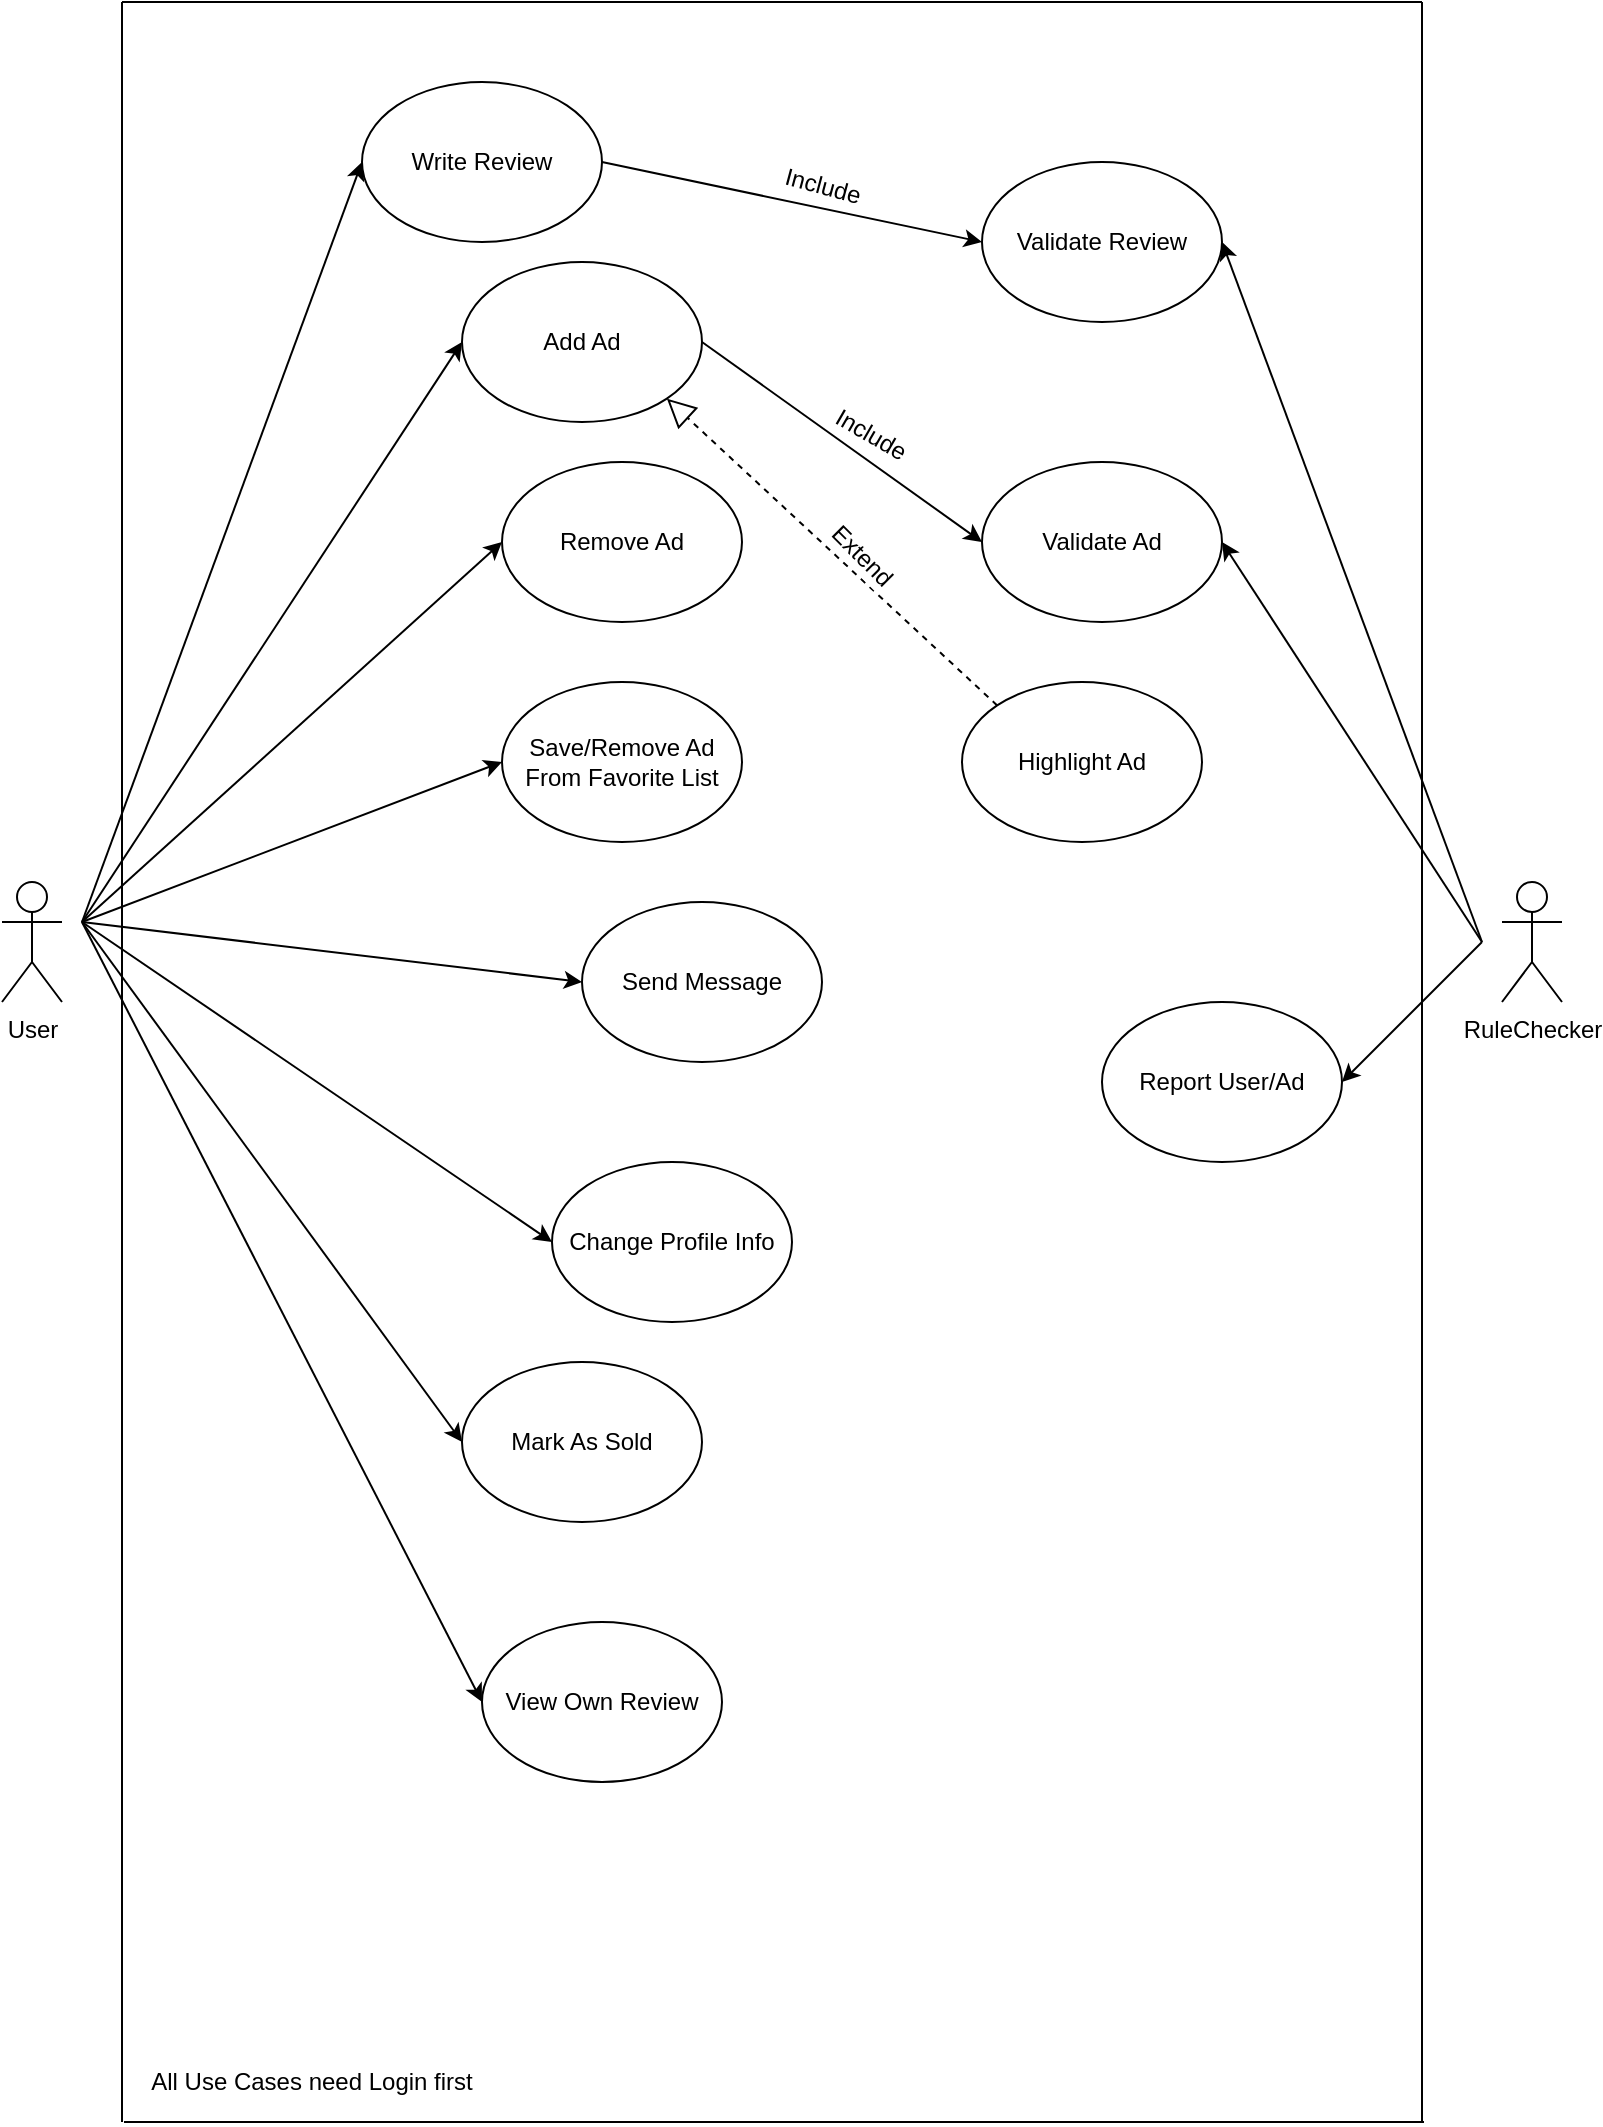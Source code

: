 <mxfile version="12.3.2" type="device" pages="1"><diagram id="X8aJo95dGc1MF3mB-wBi" name="Pagina-1"><mxGraphModel dx="1102" dy="652" grid="1" gridSize="10" guides="1" tooltips="1" connect="1" arrows="1" fold="1" page="1" pageScale="1" pageWidth="827" pageHeight="1169" math="0" shadow="0"><root><mxCell id="0"/><mxCell id="1" parent="0"/><mxCell id="Vvbo0D6gBcIAdBNo9u5k-7" value="RuleChecker" style="shape=umlActor;verticalLabelPosition=bottom;labelBackgroundColor=#ffffff;verticalAlign=top;html=1;outlineConnect=0;" parent="1" vertex="1"><mxGeometry x="770" y="470" width="30" height="60" as="geometry"/></mxCell><mxCell id="Vvbo0D6gBcIAdBNo9u5k-21" value="" style="endArrow=classic;html=1;entryX=0;entryY=0.5;entryDx=0;entryDy=0;" parent="1" target="Vvbo0D6gBcIAdBNo9u5k-8" edge="1"><mxGeometry width="50" height="50" relative="1" as="geometry"><mxPoint x="60" y="490" as="sourcePoint"/><mxPoint x="350" y="160" as="targetPoint"/></mxGeometry></mxCell><mxCell id="Vvbo0D6gBcIAdBNo9u5k-22" value="" style="endArrow=classic;html=1;entryX=0;entryY=0.5;entryDx=0;entryDy=0;" parent="1" target="Vvbo0D6gBcIAdBNo9u5k-12" edge="1"><mxGeometry width="50" height="50" relative="1" as="geometry"><mxPoint x="60" y="490" as="sourcePoint"/><mxPoint x="80" y="300" as="targetPoint"/></mxGeometry></mxCell><mxCell id="Vvbo0D6gBcIAdBNo9u5k-23" value="" style="endArrow=classic;html=1;entryX=0;entryY=0.5;entryDx=0;entryDy=0;" parent="1" target="Vvbo0D6gBcIAdBNo9u5k-13" edge="1"><mxGeometry width="50" height="50" relative="1" as="geometry"><mxPoint x="60" y="490" as="sourcePoint"/><mxPoint x="90" y="370" as="targetPoint"/></mxGeometry></mxCell><mxCell id="Vvbo0D6gBcIAdBNo9u5k-25" value="" style="endArrow=classic;html=1;entryX=0;entryY=0.5;entryDx=0;entryDy=0;" parent="1" target="Vvbo0D6gBcIAdBNo9u5k-14" edge="1"><mxGeometry width="50" height="50" relative="1" as="geometry"><mxPoint x="60" y="490" as="sourcePoint"/><mxPoint x="100" y="580" as="targetPoint"/></mxGeometry></mxCell><mxCell id="Vvbo0D6gBcIAdBNo9u5k-26" value="" style="endArrow=classic;html=1;entryX=0;entryY=0.5;entryDx=0;entryDy=0;" parent="1" target="Vvbo0D6gBcIAdBNo9u5k-17" edge="1"><mxGeometry width="50" height="50" relative="1" as="geometry"><mxPoint x="60" y="490" as="sourcePoint"/><mxPoint x="90" y="660" as="targetPoint"/></mxGeometry></mxCell><mxCell id="Vvbo0D6gBcIAdBNo9u5k-9" value="Remove Ad" style="ellipse;whiteSpace=wrap;html=1;" parent="1" vertex="1"><mxGeometry x="270" y="260" width="120" height="80" as="geometry"/></mxCell><mxCell id="Vvbo0D6gBcIAdBNo9u5k-10" value="Validate Ad" style="ellipse;whiteSpace=wrap;html=1;" parent="1" vertex="1"><mxGeometry x="510" y="260" width="120" height="80" as="geometry"/></mxCell><mxCell id="Vvbo0D6gBcIAdBNo9u5k-11" value="Write Review" style="ellipse;whiteSpace=wrap;html=1;" parent="1" vertex="1"><mxGeometry x="200" y="70.0" width="120" height="80" as="geometry"/></mxCell><mxCell id="Vvbo0D6gBcIAdBNo9u5k-12" value="Mark As Sold" style="ellipse;whiteSpace=wrap;html=1;" parent="1" vertex="1"><mxGeometry x="250" y="710" width="120" height="80" as="geometry"/></mxCell><mxCell id="Vvbo0D6gBcIAdBNo9u5k-13" value="Send Message" style="ellipse;whiteSpace=wrap;html=1;" parent="1" vertex="1"><mxGeometry x="310" y="480" width="120" height="80" as="geometry"/></mxCell><mxCell id="Vvbo0D6gBcIAdBNo9u5k-14" value="Save/Remove Ad From Favorite List" style="ellipse;whiteSpace=wrap;html=1;" parent="1" vertex="1"><mxGeometry x="270" y="370.0" width="120" height="80" as="geometry"/></mxCell><mxCell id="Vvbo0D6gBcIAdBNo9u5k-16" value="View Own Review" style="ellipse;whiteSpace=wrap;html=1;" parent="1" vertex="1"><mxGeometry x="260" y="840" width="120" height="80" as="geometry"/></mxCell><mxCell id="Vvbo0D6gBcIAdBNo9u5k-17" value="Change Profile Info" style="ellipse;whiteSpace=wrap;html=1;" parent="1" vertex="1"><mxGeometry x="295" y="610" width="120" height="80" as="geometry"/></mxCell><mxCell id="Vvbo0D6gBcIAdBNo9u5k-18" value="Highlight Ad" style="ellipse;whiteSpace=wrap;html=1;" parent="1" vertex="1"><mxGeometry x="500" y="370" width="120" height="80" as="geometry"/></mxCell><mxCell id="Vvbo0D6gBcIAdBNo9u5k-19" value="Validate Review" style="ellipse;whiteSpace=wrap;html=1;" parent="1" vertex="1"><mxGeometry x="510" y="110" width="120" height="80" as="geometry"/></mxCell><mxCell id="Vvbo0D6gBcIAdBNo9u5k-20" value="Report User/Ad" style="ellipse;whiteSpace=wrap;html=1;" parent="1" vertex="1"><mxGeometry x="570" y="530" width="120" height="80" as="geometry"/></mxCell><mxCell id="Vvbo0D6gBcIAdBNo9u5k-24" value="" style="endArrow=classic;html=1;entryX=0;entryY=0.5;entryDx=0;entryDy=0;" parent="1" target="Vvbo0D6gBcIAdBNo9u5k-11" edge="1"><mxGeometry width="50" height="50" relative="1" as="geometry"><mxPoint x="60" y="490" as="sourcePoint"/><mxPoint x="150" y="419.33" as="targetPoint"/></mxGeometry></mxCell><mxCell id="Vvbo0D6gBcIAdBNo9u5k-8" value="Add Ad" style="ellipse;whiteSpace=wrap;html=1;" parent="1" vertex="1"><mxGeometry x="250" y="160" width="120" height="80" as="geometry"/></mxCell><mxCell id="Vvbo0D6gBcIAdBNo9u5k-29" value="" style="endArrow=classic;html=1;entryX=0;entryY=0.5;entryDx=0;entryDy=0;" parent="1" target="Vvbo0D6gBcIAdBNo9u5k-16" edge="1"><mxGeometry width="50" height="50" relative="1" as="geometry"><mxPoint x="60" y="490" as="sourcePoint"/><mxPoint x="100" y="630" as="targetPoint"/></mxGeometry></mxCell><mxCell id="Vvbo0D6gBcIAdBNo9u5k-36" value="User" style="shape=umlActor;verticalLabelPosition=bottom;labelBackgroundColor=#ffffff;verticalAlign=top;html=1;outlineConnect=0;" parent="1" vertex="1"><mxGeometry x="20" y="470" width="30" height="60" as="geometry"/></mxCell><mxCell id="Vvbo0D6gBcIAdBNo9u5k-39" value="All Use Cases need Login first" style="text;html=1;strokeColor=none;fillColor=none;align=center;verticalAlign=middle;whiteSpace=wrap;rounded=0;" parent="1" vertex="1"><mxGeometry x="70" y="1060" width="210" height="20" as="geometry"/></mxCell><mxCell id="Vvbo0D6gBcIAdBNo9u5k-40" value="" style="endArrow=classic;html=1;entryX=0;entryY=0.5;entryDx=0;entryDy=0;" parent="1" target="Vvbo0D6gBcIAdBNo9u5k-9" edge="1"><mxGeometry width="50" height="50" relative="1" as="geometry"><mxPoint x="60" y="490" as="sourcePoint"/><mxPoint x="210" y="380" as="targetPoint"/></mxGeometry></mxCell><mxCell id="Vvbo0D6gBcIAdBNo9u5k-41" value="" style="endArrow=classic;html=1;exitX=1;exitY=0.5;exitDx=0;exitDy=0;entryX=0;entryY=0.5;entryDx=0;entryDy=0;" parent="1" source="Vvbo0D6gBcIAdBNo9u5k-11" target="Vvbo0D6gBcIAdBNo9u5k-19" edge="1"><mxGeometry width="50" height="50" relative="1" as="geometry"><mxPoint x="400" y="180" as="sourcePoint"/><mxPoint x="450" y="130" as="targetPoint"/></mxGeometry></mxCell><mxCell id="Vvbo0D6gBcIAdBNo9u5k-42" value="Include" style="text;html=1;align=center;verticalAlign=middle;resizable=0;points=[];;labelBackgroundColor=#ffffff;rotation=15;" parent="Vvbo0D6gBcIAdBNo9u5k-41" vertex="1" connectable="0"><mxGeometry x="0.165" y="1" relative="1" as="geometry"><mxPoint x="-1.11" y="-10.37" as="offset"/></mxGeometry></mxCell><mxCell id="Vvbo0D6gBcIAdBNo9u5k-43" value="" style="endArrow=classic;html=1;exitX=1;exitY=0.5;exitDx=0;exitDy=0;entryX=0;entryY=0.5;entryDx=0;entryDy=0;" parent="1" source="Vvbo0D6gBcIAdBNo9u5k-8" target="Vvbo0D6gBcIAdBNo9u5k-10" edge="1"><mxGeometry width="50" height="50" relative="1" as="geometry"><mxPoint x="390" y="270" as="sourcePoint"/><mxPoint x="440" y="220" as="targetPoint"/></mxGeometry></mxCell><mxCell id="Vvbo0D6gBcIAdBNo9u5k-44" value="Include" style="text;html=1;align=center;verticalAlign=middle;resizable=0;points=[];;labelBackgroundColor=#ffffff;rotation=30;" parent="Vvbo0D6gBcIAdBNo9u5k-43" vertex="1" connectable="0"><mxGeometry x="0.16" y="4" relative="1" as="geometry"><mxPoint y="-8.87" as="offset"/></mxGeometry></mxCell><mxCell id="Vvbo0D6gBcIAdBNo9u5k-45" value="" style="endArrow=block;dashed=1;endFill=0;endSize=12;html=1;exitX=0;exitY=0;exitDx=0;exitDy=0;entryX=1;entryY=1;entryDx=0;entryDy=0;" parent="1" source="Vvbo0D6gBcIAdBNo9u5k-18" target="Vvbo0D6gBcIAdBNo9u5k-8" edge="1"><mxGeometry width="160" relative="1" as="geometry"><mxPoint x="400" y="350" as="sourcePoint"/><mxPoint x="560" y="350" as="targetPoint"/></mxGeometry></mxCell><mxCell id="Vvbo0D6gBcIAdBNo9u5k-46" value="Extend" style="text;html=1;align=center;verticalAlign=middle;resizable=0;points=[];;labelBackgroundColor=#ffffff;rotation=45;" parent="Vvbo0D6gBcIAdBNo9u5k-45" vertex="1" connectable="0"><mxGeometry x="-0.131" y="-1" relative="1" as="geometry"><mxPoint x="3.79" y="-8.05" as="offset"/></mxGeometry></mxCell><mxCell id="Vvbo0D6gBcIAdBNo9u5k-47" value="" style="endArrow=classic;html=1;entryX=1;entryY=0.5;entryDx=0;entryDy=0;" parent="1" target="Vvbo0D6gBcIAdBNo9u5k-10" edge="1"><mxGeometry width="50" height="50" relative="1" as="geometry"><mxPoint x="760" y="500" as="sourcePoint"/><mxPoint x="740" y="320" as="targetPoint"/></mxGeometry></mxCell><mxCell id="Vvbo0D6gBcIAdBNo9u5k-48" value="" style="endArrow=classic;html=1;entryX=1;entryY=0.5;entryDx=0;entryDy=0;" parent="1" target="Vvbo0D6gBcIAdBNo9u5k-20" edge="1"><mxGeometry width="50" height="50" relative="1" as="geometry"><mxPoint x="760" y="500" as="sourcePoint"/><mxPoint x="780" y="420" as="targetPoint"/></mxGeometry></mxCell><mxCell id="Vvbo0D6gBcIAdBNo9u5k-49" value="" style="endArrow=classic;html=1;entryX=1;entryY=0.5;entryDx=0;entryDy=0;" parent="1" target="Vvbo0D6gBcIAdBNo9u5k-19" edge="1"><mxGeometry width="50" height="50" relative="1" as="geometry"><mxPoint x="760" y="500" as="sourcePoint"/><mxPoint x="720" y="410" as="targetPoint"/></mxGeometry></mxCell><mxCell id="Vvbo0D6gBcIAdBNo9u5k-50" value="" style="endArrow=none;html=1;" parent="1" edge="1"><mxGeometry width="50" height="50" relative="1" as="geometry"><mxPoint x="80" y="1090" as="sourcePoint"/><mxPoint x="80" y="30" as="targetPoint"/></mxGeometry></mxCell><mxCell id="Vvbo0D6gBcIAdBNo9u5k-51" value="" style="endArrow=none;html=1;" parent="1" edge="1"><mxGeometry width="50" height="50" relative="1" as="geometry"><mxPoint x="730" y="1090" as="sourcePoint"/><mxPoint x="730" y="30" as="targetPoint"/></mxGeometry></mxCell><mxCell id="Vvbo0D6gBcIAdBNo9u5k-52" value="" style="endArrow=none;html=1;" parent="1" edge="1"><mxGeometry width="50" height="50" relative="1" as="geometry"><mxPoint x="80" y="30" as="sourcePoint"/><mxPoint x="730" y="30" as="targetPoint"/></mxGeometry></mxCell><mxCell id="Vvbo0D6gBcIAdBNo9u5k-53" value="" style="endArrow=none;html=1;" parent="1" edge="1"><mxGeometry width="50" height="50" relative="1" as="geometry"><mxPoint x="81" y="1090" as="sourcePoint"/><mxPoint x="731" y="1090" as="targetPoint"/></mxGeometry></mxCell></root></mxGraphModel></diagram></mxfile>
